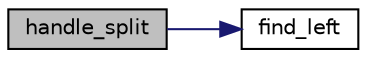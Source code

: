 digraph "handle_split"
{
 // LATEX_PDF_SIZE
  edge [fontname="Helvetica",fontsize="10",labelfontname="Helvetica",labelfontsize="10"];
  node [fontname="Helvetica",fontsize="10",shape=record];
  rankdir="LR";
  Node1 [label="handle_split",height=0.2,width=0.4,color="black", fillcolor="grey75", style="filled", fontcolor="black",tooltip=" "];
  Node1 -> Node2 [color="midnightblue",fontsize="10",style="solid",fontname="Helvetica"];
  Node2 [label="find_left",height=0.2,width=0.4,color="black", fillcolor="white", style="filled",URL="$d6/d83/mtriangulate_8_c.html#ab6752c1a41d2c11d99767d6c7da24277",tooltip=" "];
}
